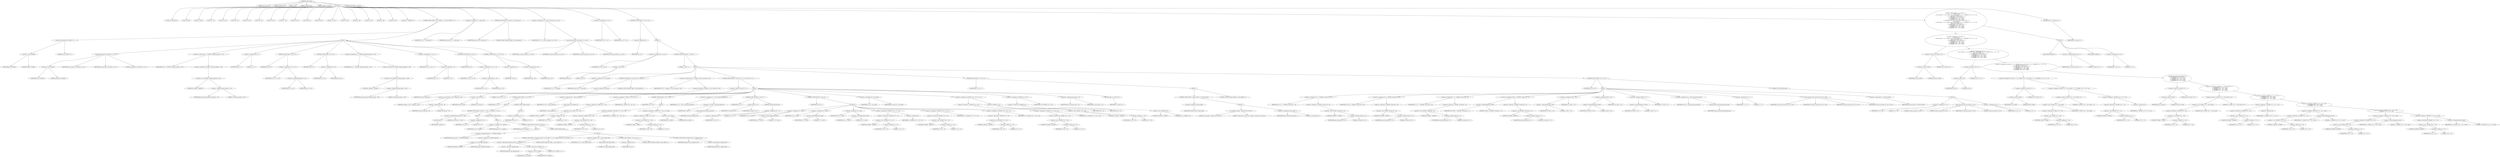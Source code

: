 digraph cache_insert {  
"1000121" [label = "(METHOD,cache_insert)" ]
"1000122" [label = "(PARAM,const char *a1)" ]
"1000123" [label = "(PARAM,_DWORD *a2)" ]
"1000124" [label = "(PARAM,int a3)" ]
"1000125" [label = "(PARAM,unsigned int a4)" ]
"1000126" [label = "(PARAM,unsigned __int16 a5)" ]
"1000127" [label = "(BLOCK,,)" ]
"1000128" [label = "(LOCAL,v8: unsigned int)" ]
"1000129" [label = "(LOCAL,v9: bool)" ]
"1000130" [label = "(LOCAL,v10: bool)" ]
"1000131" [label = "(LOCAL,v11: int)" ]
"1000132" [label = "(LOCAL,v12: int)" ]
"1000133" [label = "(LOCAL,v13: int)" ]
"1000134" [label = "(LOCAL,v14: int)" ]
"1000135" [label = "(LOCAL,v15: int)" ]
"1000136" [label = "(LOCAL,v16: int)" ]
"1000137" [label = "(LOCAL,v17: int)" ]
"1000138" [label = "(LOCAL,v18: int)" ]
"1000139" [label = "(LOCAL,v19: int)" ]
"1000140" [label = "(LOCAL,v20: int)" ]
"1000141" [label = "(LOCAL,v21: char *)" ]
"1000142" [label = "(LOCAL,v22: int)" ]
"1000143" [label = "(LOCAL,v23: int)" ]
"1000144" [label = "(LOCAL,v24: int)" ]
"1000145" [label = "(LOCAL,v25: int)" ]
"1000146" [label = "(LOCAL,v28: int)" ]
"1000147" [label = "(LOCAL,v29: _DWORD [ 4 ])" ]
"1000148" [label = "(CONTROL_STRUCTURE,if ( (a5 & 0x980) != 0 ),if ( (a5 & 0x980) != 0 ))" ]
"1000149" [label = "(<operator>.notEquals,(a5 & 0x980) != 0)" ]
"1000150" [label = "(<operator>.and,a5 & 0x980)" ]
"1000151" [label = "(IDENTIFIER,a5,a5 & 0x980)" ]
"1000152" [label = "(LITERAL,0x980,a5 & 0x980)" ]
"1000153" [label = "(LITERAL,0,(a5 & 0x980) != 0)" ]
"1000154" [label = "(BLOCK,,)" ]
"1000155" [label = "(log_query,log_query(a5 | 0x10000, a1, a2, 0))" ]
"1000156" [label = "(<operator>.or,a5 | 0x10000)" ]
"1000157" [label = "(IDENTIFIER,a5,a5 | 0x10000)" ]
"1000158" [label = "(LITERAL,0x10000,a5 | 0x10000)" ]
"1000159" [label = "(IDENTIFIER,a1,log_query(a5 | 0x10000, a1, a2, 0))" ]
"1000160" [label = "(IDENTIFIER,a2,log_query(a5 | 0x10000, a1, a2, 0))" ]
"1000161" [label = "(LITERAL,0,log_query(a5 | 0x10000, a1, a2, 0))" ]
"1000162" [label = "(<operator>.assignment,v8 = *(_DWORD *)(dnsmasq_daemon + 252))" ]
"1000163" [label = "(IDENTIFIER,v8,v8 = *(_DWORD *)(dnsmasq_daemon + 252))" ]
"1000164" [label = "(<operator>.indirection,*(_DWORD *)(dnsmasq_daemon + 252))" ]
"1000165" [label = "(<operator>.cast,(_DWORD *)(dnsmasq_daemon + 252))" ]
"1000166" [label = "(UNKNOWN,_DWORD *,_DWORD *)" ]
"1000167" [label = "(<operator>.addition,dnsmasq_daemon + 252)" ]
"1000168" [label = "(IDENTIFIER,dnsmasq_daemon,dnsmasq_daemon + 252)" ]
"1000169" [label = "(LITERAL,252,dnsmasq_daemon + 252)" ]
"1000170" [label = "(<operator>.assignment,v9 = 1)" ]
"1000171" [label = "(IDENTIFIER,v9,v9 = 1)" ]
"1000172" [label = "(LITERAL,1,v9 = 1)" ]
"1000173" [label = "(CONTROL_STRUCTURE,if ( v8 ),if ( v8 ))" ]
"1000174" [label = "(IDENTIFIER,v8,if ( v8 ))" ]
"1000175" [label = "(<operator>.assignment,v9 = v8 >= a4)" ]
"1000176" [label = "(IDENTIFIER,v9,v9 = v8 >= a4)" ]
"1000177" [label = "(<operator>.greaterEqualsThan,v8 >= a4)" ]
"1000178" [label = "(IDENTIFIER,v8,v8 >= a4)" ]
"1000179" [label = "(IDENTIFIER,a4,v8 >= a4)" ]
"1000180" [label = "(CONTROL_STRUCTURE,if ( v9 ),if ( v9 ))" ]
"1000181" [label = "(IDENTIFIER,v9,if ( v9 ))" ]
"1000182" [label = "(<operator>.assignment,v8 = a4)" ]
"1000183" [label = "(IDENTIFIER,v8,v8 = a4)" ]
"1000184" [label = "(IDENTIFIER,a4,v8 = a4)" ]
"1000185" [label = "(<operator>.assignment,a4 = *(_DWORD *)(dnsmasq_daemon + 248))" ]
"1000186" [label = "(IDENTIFIER,a4,a4 = *(_DWORD *)(dnsmasq_daemon + 248))" ]
"1000187" [label = "(<operator>.indirection,*(_DWORD *)(dnsmasq_daemon + 248))" ]
"1000188" [label = "(<operator>.cast,(_DWORD *)(dnsmasq_daemon + 248))" ]
"1000189" [label = "(UNKNOWN,_DWORD *,_DWORD *)" ]
"1000190" [label = "(<operator>.addition,dnsmasq_daemon + 248)" ]
"1000191" [label = "(IDENTIFIER,dnsmasq_daemon,dnsmasq_daemon + 248)" ]
"1000192" [label = "(LITERAL,248,dnsmasq_daemon + 248)" ]
"1000193" [label = "(<operator>.assignment,v10 = a4 != 0)" ]
"1000194" [label = "(IDENTIFIER,v10,v10 = a4 != 0)" ]
"1000195" [label = "(<operator>.notEquals,a4 != 0)" ]
"1000196" [label = "(IDENTIFIER,a4,a4 != 0)" ]
"1000197" [label = "(LITERAL,0,a4 != 0)" ]
"1000198" [label = "(CONTROL_STRUCTURE,if ( a4 ),if ( a4 ))" ]
"1000199" [label = "(IDENTIFIER,a4,if ( a4 ))" ]
"1000200" [label = "(<operator>.assignment,v10 = a4 > v8)" ]
"1000201" [label = "(IDENTIFIER,v10,v10 = a4 > v8)" ]
"1000202" [label = "(<operator>.greaterThan,a4 > v8)" ]
"1000203" [label = "(IDENTIFIER,a4,a4 > v8)" ]
"1000204" [label = "(IDENTIFIER,v8,a4 > v8)" ]
"1000205" [label = "(CONTROL_STRUCTURE,if ( !v10 ),if ( !v10 ))" ]
"1000206" [label = "(<operator>.logicalNot,!v10)" ]
"1000207" [label = "(IDENTIFIER,v10,!v10)" ]
"1000208" [label = "(<operator>.assignment,a4 = v8)" ]
"1000209" [label = "(IDENTIFIER,a4,a4 = v8)" ]
"1000210" [label = "(IDENTIFIER,v8,a4 = v8)" ]
"1000211" [label = "(<operator>.assignment,v11 = insert_error)" ]
"1000212" [label = "(IDENTIFIER,v11,v11 = insert_error)" ]
"1000213" [label = "(IDENTIFIER,insert_error,v11 = insert_error)" ]
"1000214" [label = "(CONTROL_STRUCTURE,if ( insert_error ),if ( insert_error ))" ]
"1000215" [label = "(IDENTIFIER,insert_error,if ( insert_error ))" ]
"1000216" [label = "(CONTROL_STRUCTURE,goto LABEL_25;,goto LABEL_25;)" ]
"1000217" [label = "(<operator>.assignment,v12 = cache_scan_free(a1, a2, a3, a5))" ]
"1000218" [label = "(IDENTIFIER,v12,v12 = cache_scan_free(a1, a2, a3, a5))" ]
"1000219" [label = "(cache_scan_free,cache_scan_free(a1, a2, a3, a5))" ]
"1000220" [label = "(IDENTIFIER,a1,cache_scan_free(a1, a2, a3, a5))" ]
"1000221" [label = "(IDENTIFIER,a2,cache_scan_free(a1, a2, a3, a5))" ]
"1000222" [label = "(IDENTIFIER,a3,cache_scan_free(a1, a2, a3, a5))" ]
"1000223" [label = "(IDENTIFIER,a5,cache_scan_free(a1, a2, a3, a5))" ]
"1000224" [label = "(<operator>.assignment,v13 = v12)" ]
"1000225" [label = "(IDENTIFIER,v13,v13 = v12)" ]
"1000226" [label = "(IDENTIFIER,v12,v13 = v12)" ]
"1000227" [label = "(CONTROL_STRUCTURE,if ( !v12 ),if ( !v12 ))" ]
"1000228" [label = "(<operator>.logicalNot,!v12)" ]
"1000229" [label = "(IDENTIFIER,v12,!v12)" ]
"1000230" [label = "(BLOCK,,)" ]
"1000231" [label = "(<operator>.assignment,v14 = a5 & 4)" ]
"1000232" [label = "(IDENTIFIER,v14,v14 = a5 & 4)" ]
"1000233" [label = "(<operator>.and,a5 & 4)" ]
"1000234" [label = "(IDENTIFIER,a5,a5 & 4)" ]
"1000235" [label = "(LITERAL,4,a5 & 4)" ]
"1000236" [label = "(CONTROL_STRUCTURE,while ( 1 ),while ( 1 ))" ]
"1000237" [label = "(LITERAL,1,while ( 1 ))" ]
"1000238" [label = "(BLOCK,,)" ]
"1000239" [label = "(<operator>.assignment,v13 = cache_tail)" ]
"1000240" [label = "(IDENTIFIER,v13,v13 = cache_tail)" ]
"1000241" [label = "(IDENTIFIER,cache_tail,v13 = cache_tail)" ]
"1000242" [label = "(CONTROL_STRUCTURE,if ( !cache_tail ),if ( !cache_tail ))" ]
"1000243" [label = "(<operator>.logicalNot,!cache_tail)" ]
"1000244" [label = "(IDENTIFIER,cache_tail,!cache_tail)" ]
"1000245" [label = "(CONTROL_STRUCTURE,goto LABEL_24;,goto LABEL_24;)" ]
"1000246" [label = "(<operator>.assignment,v28 = *(unsigned __int16 *)(cache_tail + 36))" ]
"1000247" [label = "(IDENTIFIER,v28,v28 = *(unsigned __int16 *)(cache_tail + 36))" ]
"1000248" [label = "(<operator>.indirection,*(unsigned __int16 *)(cache_tail + 36))" ]
"1000249" [label = "(<operator>.cast,(unsigned __int16 *)(cache_tail + 36))" ]
"1000250" [label = "(UNKNOWN,unsigned __int16 *,unsigned __int16 *)" ]
"1000251" [label = "(<operator>.addition,cache_tail + 36)" ]
"1000252" [label = "(IDENTIFIER,cache_tail,cache_tail + 36)" ]
"1000253" [label = "(LITERAL,36,cache_tail + 36)" ]
"1000254" [label = "(CONTROL_STRUCTURE,if ( (v28 & 0xC) == 0 ),if ( (v28 & 0xC) == 0 ))" ]
"1000255" [label = "(<operator>.equals,(v28 & 0xC) == 0)" ]
"1000256" [label = "(<operator>.and,v28 & 0xC)" ]
"1000257" [label = "(IDENTIFIER,v28,v28 & 0xC)" ]
"1000258" [label = "(LITERAL,0xC,v28 & 0xC)" ]
"1000259" [label = "(LITERAL,0,(v28 & 0xC) == 0)" ]
"1000260" [label = "(BLOCK,,)" ]
"1000261" [label = "(CONTROL_STRUCTURE,if ( a1 ),if ( a1 ))" ]
"1000262" [label = "(IDENTIFIER,a1,if ( a1 ))" ]
"1000263" [label = "(BLOCK,,)" ]
"1000264" [label = "(CONTROL_STRUCTURE,if ( strlen(a1) <= 0x31 ),if ( strlen(a1) <= 0x31 ))" ]
"1000265" [label = "(<operator>.lessEqualsThan,strlen(a1) <= 0x31)" ]
"1000266" [label = "(strlen,strlen(a1))" ]
"1000267" [label = "(IDENTIFIER,a1,strlen(a1))" ]
"1000268" [label = "(LITERAL,0x31,strlen(a1) <= 0x31)" ]
"1000269" [label = "(BLOCK,,)" ]
"1000270" [label = "(<operator>.assignment,v19 = 0)" ]
"1000271" [label = "(IDENTIFIER,v19,v19 = 0)" ]
"1000272" [label = "(LITERAL,0,v19 = 0)" ]
"1000273" [label = "(CONTROL_STRUCTURE,else,else)" ]
"1000274" [label = "(BLOCK,,)" ]
"1000275" [label = "(<operator>.assignment,v19 = big_free)" ]
"1000276" [label = "(IDENTIFIER,v19,v19 = big_free)" ]
"1000277" [label = "(IDENTIFIER,big_free,v19 = big_free)" ]
"1000278" [label = "(CONTROL_STRUCTURE,if ( big_free ),if ( big_free ))" ]
"1000279" [label = "(IDENTIFIER,big_free,if ( big_free ))" ]
"1000280" [label = "(BLOCK,,)" ]
"1000281" [label = "(<operator>.assignment,big_free = *(_DWORD *)big_free)" ]
"1000282" [label = "(IDENTIFIER,big_free,big_free = *(_DWORD *)big_free)" ]
"1000283" [label = "(<operator>.indirection,*(_DWORD *)big_free)" ]
"1000284" [label = "(<operator>.cast,(_DWORD *)big_free)" ]
"1000285" [label = "(UNKNOWN,_DWORD *,_DWORD *)" ]
"1000286" [label = "(IDENTIFIER,big_free,(_DWORD *)big_free)" ]
"1000287" [label = "(CONTROL_STRUCTURE,else,else)" ]
"1000288" [label = "(BLOCK,,)" ]
"1000289" [label = "(CONTROL_STRUCTURE,if ( !bignames_left && (a5 & 0x5000) == 0 ),if ( !bignames_left && (a5 & 0x5000) == 0 ))" ]
"1000290" [label = "(<operator>.logicalAnd,!bignames_left && (a5 & 0x5000) == 0)" ]
"1000291" [label = "(<operator>.logicalNot,!bignames_left)" ]
"1000292" [label = "(IDENTIFIER,bignames_left,!bignames_left)" ]
"1000293" [label = "(<operator>.equals,(a5 & 0x5000) == 0)" ]
"1000294" [label = "(<operator>.and,a5 & 0x5000)" ]
"1000295" [label = "(IDENTIFIER,a5,a5 & 0x5000)" ]
"1000296" [label = "(LITERAL,0x5000,a5 & 0x5000)" ]
"1000297" [label = "(LITERAL,0,(a5 & 0x5000) == 0)" ]
"1000298" [label = "(CONTROL_STRUCTURE,goto LABEL_24;,goto LABEL_24;)" ]
"1000299" [label = "(<operator>.assignment,v19 = whine_malloc(1028))" ]
"1000300" [label = "(IDENTIFIER,v19,v19 = whine_malloc(1028))" ]
"1000301" [label = "(whine_malloc,whine_malloc(1028))" ]
"1000302" [label = "(LITERAL,1028,whine_malloc(1028))" ]
"1000303" [label = "(CONTROL_STRUCTURE,if ( !v19 ),if ( !v19 ))" ]
"1000304" [label = "(<operator>.logicalNot,!v19)" ]
"1000305" [label = "(IDENTIFIER,v19,!v19)" ]
"1000306" [label = "(CONTROL_STRUCTURE,goto LABEL_24;,goto LABEL_24;)" ]
"1000307" [label = "(CONTROL_STRUCTURE,if ( bignames_left ),if ( bignames_left ))" ]
"1000308" [label = "(IDENTIFIER,bignames_left,if ( bignames_left ))" ]
"1000309" [label = "(<operator>.preDecrement,--bignames_left)" ]
"1000310" [label = "(IDENTIFIER,bignames_left,--bignames_left)" ]
"1000311" [label = "(CONTROL_STRUCTURE,else,else)" ]
"1000312" [label = "(BLOCK,,)" ]
"1000313" [label = "(<operator>.assignment,v19 = 0)" ]
"1000314" [label = "(IDENTIFIER,v19,v19 = 0)" ]
"1000315" [label = "(LITERAL,0,v19 = 0)" ]
"1000316" [label = "(<operator>.assignment,v20 = cache_unlink(v13))" ]
"1000317" [label = "(IDENTIFIER,v20,v20 = cache_unlink(v13))" ]
"1000318" [label = "(cache_unlink,cache_unlink(v13))" ]
"1000319" [label = "(IDENTIFIER,v13,cache_unlink(v13))" ]
"1000320" [label = "(<operator>.assignment,*(_WORD *)(v13 + 36) = a5)" ]
"1000321" [label = "(<operator>.indirection,*(_WORD *)(v13 + 36))" ]
"1000322" [label = "(<operator>.cast,(_WORD *)(v13 + 36))" ]
"1000323" [label = "(UNKNOWN,_WORD *,_WORD *)" ]
"1000324" [label = "(<operator>.addition,v13 + 36)" ]
"1000325" [label = "(IDENTIFIER,v13,v13 + 36)" ]
"1000326" [label = "(LITERAL,36,v13 + 36)" ]
"1000327" [label = "(IDENTIFIER,a5,*(_WORD *)(v13 + 36) = a5)" ]
"1000328" [label = "(CONTROL_STRUCTURE,if ( v19 ),if ( v19 ))" ]
"1000329" [label = "(IDENTIFIER,v19,if ( v19 ))" ]
"1000330" [label = "(BLOCK,,)" ]
"1000331" [label = "(<operator>.assignment,*(_DWORD *)(v13 + 40) = v19)" ]
"1000332" [label = "(<operator>.indirection,*(_DWORD *)(v13 + 40))" ]
"1000333" [label = "(<operator>.cast,(_DWORD *)(v13 + 40))" ]
"1000334" [label = "(UNKNOWN,_DWORD *,_DWORD *)" ]
"1000335" [label = "(<operator>.addition,v13 + 40)" ]
"1000336" [label = "(IDENTIFIER,v13,v13 + 40)" ]
"1000337" [label = "(LITERAL,40,v13 + 40)" ]
"1000338" [label = "(IDENTIFIER,v19,*(_DWORD *)(v13 + 40) = v19)" ]
"1000339" [label = "(<operator>.assignment,*(_WORD *)(v13 + 36) = a5 | 0x200)" ]
"1000340" [label = "(<operator>.indirection,*(_WORD *)(v13 + 36))" ]
"1000341" [label = "(<operator>.cast,(_WORD *)(v13 + 36))" ]
"1000342" [label = "(UNKNOWN,_WORD *,_WORD *)" ]
"1000343" [label = "(<operator>.addition,v13 + 36)" ]
"1000344" [label = "(IDENTIFIER,v13,v13 + 36)" ]
"1000345" [label = "(LITERAL,36,v13 + 36)" ]
"1000346" [label = "(<operator>.or,a5 | 0x200)" ]
"1000347" [label = "(IDENTIFIER,a5,a5 | 0x200)" ]
"1000348" [label = "(LITERAL,0x200,a5 | 0x200)" ]
"1000349" [label = "(<operator>.assignment,v21 = (char *)cache_get_name(v20))" ]
"1000350" [label = "(IDENTIFIER,v21,v21 = (char *)cache_get_name(v20))" ]
"1000351" [label = "(<operator>.cast,(char *)cache_get_name(v20))" ]
"1000352" [label = "(UNKNOWN,char *,char *)" ]
"1000353" [label = "(cache_get_name,cache_get_name(v20))" ]
"1000354" [label = "(IDENTIFIER,v20,cache_get_name(v20))" ]
"1000355" [label = "(CONTROL_STRUCTURE,if ( a1 ),if ( a1 ))" ]
"1000356" [label = "(IDENTIFIER,a1,if ( a1 ))" ]
"1000357" [label = "(strcpy,strcpy(v21, a1))" ]
"1000358" [label = "(IDENTIFIER,v21,strcpy(v21, a1))" ]
"1000359" [label = "(IDENTIFIER,a1,strcpy(v21, a1))" ]
"1000360" [label = "(CONTROL_STRUCTURE,else,else)" ]
"1000361" [label = "(<operator>.assignment,*v21 = 0)" ]
"1000362" [label = "(<operator>.indirection,*v21)" ]
"1000363" [label = "(IDENTIFIER,v21,*v21 = 0)" ]
"1000364" [label = "(LITERAL,0,*v21 = 0)" ]
"1000365" [label = "(CONTROL_STRUCTURE,if ( a2 ),if ( a2 ))" ]
"1000366" [label = "(IDENTIFIER,a2,if ( a2 ))" ]
"1000367" [label = "(BLOCK,,)" ]
"1000368" [label = "(<operator>.assignment,v22 = a2[1])" ]
"1000369" [label = "(IDENTIFIER,v22,v22 = a2[1])" ]
"1000370" [label = "(<operator>.indirectIndexAccess,a2[1])" ]
"1000371" [label = "(IDENTIFIER,a2,v22 = a2[1])" ]
"1000372" [label = "(LITERAL,1,v22 = a2[1])" ]
"1000373" [label = "(<operator>.assignment,v23 = a2[2])" ]
"1000374" [label = "(IDENTIFIER,v23,v23 = a2[2])" ]
"1000375" [label = "(<operator>.indirectIndexAccess,a2[2])" ]
"1000376" [label = "(IDENTIFIER,a2,v23 = a2[2])" ]
"1000377" [label = "(LITERAL,2,v23 = a2[2])" ]
"1000378" [label = "(<operator>.assignment,v24 = a2[3])" ]
"1000379" [label = "(IDENTIFIER,v24,v24 = a2[3])" ]
"1000380" [label = "(<operator>.indirectIndexAccess,a2[3])" ]
"1000381" [label = "(IDENTIFIER,a2,v24 = a2[3])" ]
"1000382" [label = "(LITERAL,3,v24 = a2[3])" ]
"1000383" [label = "(<operator>.assignment,*(_DWORD *)(v13 + 12) = *a2)" ]
"1000384" [label = "(<operator>.indirection,*(_DWORD *)(v13 + 12))" ]
"1000385" [label = "(<operator>.cast,(_DWORD *)(v13 + 12))" ]
"1000386" [label = "(UNKNOWN,_DWORD *,_DWORD *)" ]
"1000387" [label = "(<operator>.addition,v13 + 12)" ]
"1000388" [label = "(IDENTIFIER,v13,v13 + 12)" ]
"1000389" [label = "(LITERAL,12,v13 + 12)" ]
"1000390" [label = "(<operator>.indirection,*a2)" ]
"1000391" [label = "(IDENTIFIER,a2,*(_DWORD *)(v13 + 12) = *a2)" ]
"1000392" [label = "(<operator>.assignment,*(_DWORD *)(v13 + 16) = v22)" ]
"1000393" [label = "(<operator>.indirection,*(_DWORD *)(v13 + 16))" ]
"1000394" [label = "(<operator>.cast,(_DWORD *)(v13 + 16))" ]
"1000395" [label = "(UNKNOWN,_DWORD *,_DWORD *)" ]
"1000396" [label = "(<operator>.addition,v13 + 16)" ]
"1000397" [label = "(IDENTIFIER,v13,v13 + 16)" ]
"1000398" [label = "(LITERAL,16,v13 + 16)" ]
"1000399" [label = "(IDENTIFIER,v22,*(_DWORD *)(v13 + 16) = v22)" ]
"1000400" [label = "(<operator>.assignment,*(_DWORD *)(v13 + 20) = v23)" ]
"1000401" [label = "(<operator>.indirection,*(_DWORD *)(v13 + 20))" ]
"1000402" [label = "(<operator>.cast,(_DWORD *)(v13 + 20))" ]
"1000403" [label = "(UNKNOWN,_DWORD *,_DWORD *)" ]
"1000404" [label = "(<operator>.addition,v13 + 20)" ]
"1000405" [label = "(IDENTIFIER,v13,v13 + 20)" ]
"1000406" [label = "(LITERAL,20,v13 + 20)" ]
"1000407" [label = "(IDENTIFIER,v23,*(_DWORD *)(v13 + 20) = v23)" ]
"1000408" [label = "(<operator>.assignment,*(_DWORD *)(v13 + 24) = v24)" ]
"1000409" [label = "(<operator>.indirection,*(_DWORD *)(v13 + 24))" ]
"1000410" [label = "(<operator>.cast,(_DWORD *)(v13 + 24))" ]
"1000411" [label = "(UNKNOWN,_DWORD *,_DWORD *)" ]
"1000412" [label = "(<operator>.addition,v13 + 24)" ]
"1000413" [label = "(IDENTIFIER,v13,v13 + 24)" ]
"1000414" [label = "(LITERAL,24,v13 + 24)" ]
"1000415" [label = "(IDENTIFIER,v24,*(_DWORD *)(v13 + 24) = v24)" ]
"1000416" [label = "(<operator>.assignment,v25 = new_chain)" ]
"1000417" [label = "(IDENTIFIER,v25,v25 = new_chain)" ]
"1000418" [label = "(IDENTIFIER,new_chain,v25 = new_chain)" ]
"1000419" [label = "(<operator>.assignment,*(_DWORD *)(v13 + 28) = a4 + a3)" ]
"1000420" [label = "(<operator>.indirection,*(_DWORD *)(v13 + 28))" ]
"1000421" [label = "(<operator>.cast,(_DWORD *)(v13 + 28))" ]
"1000422" [label = "(UNKNOWN,_DWORD *,_DWORD *)" ]
"1000423" [label = "(<operator>.addition,v13 + 28)" ]
"1000424" [label = "(IDENTIFIER,v13,v13 + 28)" ]
"1000425" [label = "(LITERAL,28,v13 + 28)" ]
"1000426" [label = "(<operator>.addition,a4 + a3)" ]
"1000427" [label = "(IDENTIFIER,a4,a4 + a3)" ]
"1000428" [label = "(IDENTIFIER,a3,a4 + a3)" ]
"1000429" [label = "(<operator>.assignment,*(_DWORD *)v13 = v25)" ]
"1000430" [label = "(<operator>.indirection,*(_DWORD *)v13)" ]
"1000431" [label = "(<operator>.cast,(_DWORD *)v13)" ]
"1000432" [label = "(UNKNOWN,_DWORD *,_DWORD *)" ]
"1000433" [label = "(IDENTIFIER,v13,(_DWORD *)v13)" ]
"1000434" [label = "(IDENTIFIER,v25,*(_DWORD *)v13 = v25)" ]
"1000435" [label = "(<operator>.assignment,new_chain = v13)" ]
"1000436" [label = "(IDENTIFIER,new_chain,new_chain = v13)" ]
"1000437" [label = "(IDENTIFIER,v13,new_chain = v13)" ]
"1000438" [label = "(RETURN,return v13;,return v13;)" ]
"1000439" [label = "(IDENTIFIER,v13,return v13;)" ]
"1000440" [label = "(CONTROL_STRUCTURE,if ( v11 ),if ( v11 ))" ]
"1000441" [label = "(IDENTIFIER,v11,if ( v11 ))" ]
"1000442" [label = "(BLOCK,,)" ]
"1000443" [label = "(CONTROL_STRUCTURE,if ( !warned_10844 ),if ( !warned_10844 ))" ]
"1000444" [label = "(<operator>.logicalNot,!warned_10844)" ]
"1000445" [label = "(IDENTIFIER,warned_10844,!warned_10844)" ]
"1000446" [label = "(BLOCK,,)" ]
"1000447" [label = "(my_syslog,my_syslog(3, \"Internal error in cache.\"))" ]
"1000448" [label = "(LITERAL,3,my_syslog(3, \"Internal error in cache.\"))" ]
"1000449" [label = "(LITERAL,\"Internal error in cache.\",my_syslog(3, \"Internal error in cache.\"))" ]
"1000450" [label = "(<operator>.assignment,warned_10844 = 1)" ]
"1000451" [label = "(IDENTIFIER,warned_10844,warned_10844 = 1)" ]
"1000452" [label = "(LITERAL,1,warned_10844 = 1)" ]
"1000453" [label = "(CONTROL_STRUCTURE,goto LABEL_24;,goto LABEL_24;)" ]
"1000454" [label = "(CONTROL_STRUCTURE,if ( v14 ),if ( v14 ))" ]
"1000455" [label = "(IDENTIFIER,v14,if ( v14 ))" ]
"1000456" [label = "(BLOCK,,)" ]
"1000457" [label = "(<operator>.assignment,v15 = *(_DWORD *)(cache_tail + 16))" ]
"1000458" [label = "(IDENTIFIER,v15,v15 = *(_DWORD *)(cache_tail + 16))" ]
"1000459" [label = "(<operator>.indirection,*(_DWORD *)(cache_tail + 16))" ]
"1000460" [label = "(<operator>.cast,(_DWORD *)(cache_tail + 16))" ]
"1000461" [label = "(UNKNOWN,_DWORD *,_DWORD *)" ]
"1000462" [label = "(<operator>.addition,cache_tail + 16)" ]
"1000463" [label = "(IDENTIFIER,cache_tail,cache_tail + 16)" ]
"1000464" [label = "(LITERAL,16,cache_tail + 16)" ]
"1000465" [label = "(<operator>.assignment,v16 = *(_DWORD *)(cache_tail + 20))" ]
"1000466" [label = "(IDENTIFIER,v16,v16 = *(_DWORD *)(cache_tail + 20))" ]
"1000467" [label = "(<operator>.indirection,*(_DWORD *)(cache_tail + 20))" ]
"1000468" [label = "(<operator>.cast,(_DWORD *)(cache_tail + 20))" ]
"1000469" [label = "(UNKNOWN,_DWORD *,_DWORD *)" ]
"1000470" [label = "(<operator>.addition,cache_tail + 20)" ]
"1000471" [label = "(IDENTIFIER,cache_tail,cache_tail + 20)" ]
"1000472" [label = "(LITERAL,20,cache_tail + 20)" ]
"1000473" [label = "(<operator>.assignment,v17 = *(_DWORD *)(cache_tail + 24))" ]
"1000474" [label = "(IDENTIFIER,v17,v17 = *(_DWORD *)(cache_tail + 24))" ]
"1000475" [label = "(<operator>.indirection,*(_DWORD *)(cache_tail + 24))" ]
"1000476" [label = "(<operator>.cast,(_DWORD *)(cache_tail + 24))" ]
"1000477" [label = "(UNKNOWN,_DWORD *,_DWORD *)" ]
"1000478" [label = "(<operator>.addition,cache_tail + 24)" ]
"1000479" [label = "(IDENTIFIER,cache_tail,cache_tail + 24)" ]
"1000480" [label = "(LITERAL,24,cache_tail + 24)" ]
"1000481" [label = "(<operator>.assignment,v29[0] = *(_DWORD *)(cache_tail + 12))" ]
"1000482" [label = "(<operator>.indirectIndexAccess,v29[0])" ]
"1000483" [label = "(IDENTIFIER,v29,v29[0] = *(_DWORD *)(cache_tail + 12))" ]
"1000484" [label = "(LITERAL,0,v29[0] = *(_DWORD *)(cache_tail + 12))" ]
"1000485" [label = "(<operator>.indirection,*(_DWORD *)(cache_tail + 12))" ]
"1000486" [label = "(<operator>.cast,(_DWORD *)(cache_tail + 12))" ]
"1000487" [label = "(UNKNOWN,_DWORD *,_DWORD *)" ]
"1000488" [label = "(<operator>.addition,cache_tail + 12)" ]
"1000489" [label = "(IDENTIFIER,cache_tail,cache_tail + 12)" ]
"1000490" [label = "(LITERAL,12,cache_tail + 12)" ]
"1000491" [label = "(<operator>.assignment,v29[1] = v15)" ]
"1000492" [label = "(<operator>.indirectIndexAccess,v29[1])" ]
"1000493" [label = "(IDENTIFIER,v29,v29[1] = v15)" ]
"1000494" [label = "(LITERAL,1,v29[1] = v15)" ]
"1000495" [label = "(IDENTIFIER,v15,v29[1] = v15)" ]
"1000496" [label = "(<operator>.assignment,v29[2] = v16)" ]
"1000497" [label = "(<operator>.indirectIndexAccess,v29[2])" ]
"1000498" [label = "(IDENTIFIER,v29,v29[2] = v16)" ]
"1000499" [label = "(LITERAL,2,v29[2] = v16)" ]
"1000500" [label = "(IDENTIFIER,v16,v29[2] = v16)" ]
"1000501" [label = "(<operator>.assignment,v29[3] = v17)" ]
"1000502" [label = "(<operator>.indirectIndexAccess,v29[3])" ]
"1000503" [label = "(IDENTIFIER,v29,v29[3] = v17)" ]
"1000504" [label = "(LITERAL,3,v29[3] = v17)" ]
"1000505" [label = "(IDENTIFIER,v17,v29[3] = v17)" ]
"1000506" [label = "(<operator>.assignment,v18 = cache_get_name(cache_tail))" ]
"1000507" [label = "(IDENTIFIER,v18,v18 = cache_get_name(cache_tail))" ]
"1000508" [label = "(cache_get_name,cache_get_name(cache_tail))" ]
"1000509" [label = "(IDENTIFIER,cache_tail,cache_get_name(cache_tail))" ]
"1000510" [label = "(<operator>.assignment,v11 = 1)" ]
"1000511" [label = "(IDENTIFIER,v11,v11 = 1)" ]
"1000512" [label = "(LITERAL,1,v11 = 1)" ]
"1000513" [label = "(cache_scan_free,cache_scan_free(v18, v29, a3, v28))" ]
"1000514" [label = "(IDENTIFIER,v18,cache_scan_free(v18, v29, a3, v28))" ]
"1000515" [label = "(IDENTIFIER,v29,cache_scan_free(v18, v29, a3, v28))" ]
"1000516" [label = "(IDENTIFIER,a3,cache_scan_free(v18, v29, a3, v28))" ]
"1000517" [label = "(IDENTIFIER,v28,cache_scan_free(v18, v29, a3, v28))" ]
"1000518" [label = "(<operator>.preIncrement,++cache_live_freed)" ]
"1000519" [label = "(IDENTIFIER,cache_live_freed,++cache_live_freed)" ]
"1000520" [label = "(CONTROL_STRUCTURE,else,else)" ]
"1000521" [label = "(BLOCK,,)" ]
"1000522" [label = "(<operator>.assignment,v11 = 0)" ]
"1000523" [label = "(IDENTIFIER,v11,v11 = 0)" ]
"1000524" [label = "(LITERAL,0,v11 = 0)" ]
"1000525" [label = "(cache_scan_free,cache_scan_free(0, 0, a3, 0))" ]
"1000526" [label = "(LITERAL,0,cache_scan_free(0, 0, a3, 0))" ]
"1000527" [label = "(LITERAL,0,cache_scan_free(0, 0, a3, 0))" ]
"1000528" [label = "(IDENTIFIER,a3,cache_scan_free(0, 0, a3, 0))" ]
"1000529" [label = "(LITERAL,0,cache_scan_free(0, 0, a3, 0))" ]
"1000530" [label = "(<operator>.assignment,v14 = 1)" ]
"1000531" [label = "(IDENTIFIER,v14,v14 = 1)" ]
"1000532" [label = "(LITERAL,1,v14 = 1)" ]
"1000533" [label = "(CONTROL_STRUCTURE,if ( (a5 & 0x180) == 0\n    || (a5 & 8) == 0\n    || ((a5 & 0x80) == 0 || (*(_WORD *)(v12 + 36) & 0x80) == 0 || *(_DWORD *)(v12 + 12) != *a2)\n    && ((a5 & 0x100) == 0\n     || (*(_WORD *)(v12 + 36) & 0x100) == 0\n     || *(_DWORD *)(v12 + 12) != *a2\n     || *(_DWORD *)(v12 + 16) != a2[1]\n     || *(_DWORD *)(v12 + 20) != a2[2]\n     || *(_DWORD *)(v12 + 24) != a2[3]) ),if ( (a5 & 0x180) == 0\n    || (a5 & 8) == 0\n    || ((a5 & 0x80) == 0 || (*(_WORD *)(v12 + 36) & 0x80) == 0 || *(_DWORD *)(v12 + 12) != *a2)\n    && ((a5 & 0x100) == 0\n     || (*(_WORD *)(v12 + 36) & 0x100) == 0\n     || *(_DWORD *)(v12 + 12) != *a2\n     || *(_DWORD *)(v12 + 16) != a2[1]\n     || *(_DWORD *)(v12 + 20) != a2[2]\n     || *(_DWORD *)(v12 + 24) != a2[3]) ))" ]
"1000534" [label = "(<operator>.logicalOr,(a5 & 0x180) == 0\n    || (a5 & 8) == 0\n    || ((a5 & 0x80) == 0 || (*(_WORD *)(v12 + 36) & 0x80) == 0 || *(_DWORD *)(v12 + 12) != *a2)\n    && ((a5 & 0x100) == 0\n     || (*(_WORD *)(v12 + 36) & 0x100) == 0\n     || *(_DWORD *)(v12 + 12) != *a2\n     || *(_DWORD *)(v12 + 16) != a2[1]\n     || *(_DWORD *)(v12 + 20) != a2[2]\n     || *(_DWORD *)(v12 + 24) != a2[3]))" ]
"1000535" [label = "(<operator>.equals,(a5 & 0x180) == 0)" ]
"1000536" [label = "(<operator>.and,a5 & 0x180)" ]
"1000537" [label = "(IDENTIFIER,a5,a5 & 0x180)" ]
"1000538" [label = "(LITERAL,0x180,a5 & 0x180)" ]
"1000539" [label = "(LITERAL,0,(a5 & 0x180) == 0)" ]
"1000540" [label = "(<operator>.logicalOr,(a5 & 8) == 0\n    || ((a5 & 0x80) == 0 || (*(_WORD *)(v12 + 36) & 0x80) == 0 || *(_DWORD *)(v12 + 12) != *a2)\n    && ((a5 & 0x100) == 0\n     || (*(_WORD *)(v12 + 36) & 0x100) == 0\n     || *(_DWORD *)(v12 + 12) != *a2\n     || *(_DWORD *)(v12 + 16) != a2[1]\n     || *(_DWORD *)(v12 + 20) != a2[2]\n     || *(_DWORD *)(v12 + 24) != a2[3]))" ]
"1000541" [label = "(<operator>.equals,(a5 & 8) == 0)" ]
"1000542" [label = "(<operator>.and,a5 & 8)" ]
"1000543" [label = "(IDENTIFIER,a5,a5 & 8)" ]
"1000544" [label = "(LITERAL,8,a5 & 8)" ]
"1000545" [label = "(LITERAL,0,(a5 & 8) == 0)" ]
"1000546" [label = "(<operator>.logicalAnd,((a5 & 0x80) == 0 || (*(_WORD *)(v12 + 36) & 0x80) == 0 || *(_DWORD *)(v12 + 12) != *a2)\n    && ((a5 & 0x100) == 0\n     || (*(_WORD *)(v12 + 36) & 0x100) == 0\n     || *(_DWORD *)(v12 + 12) != *a2\n     || *(_DWORD *)(v12 + 16) != a2[1]\n     || *(_DWORD *)(v12 + 20) != a2[2]\n     || *(_DWORD *)(v12 + 24) != a2[3]))" ]
"1000547" [label = "(<operator>.logicalOr,(a5 & 0x80) == 0 || (*(_WORD *)(v12 + 36) & 0x80) == 0 || *(_DWORD *)(v12 + 12) != *a2)" ]
"1000548" [label = "(<operator>.equals,(a5 & 0x80) == 0)" ]
"1000549" [label = "(<operator>.and,a5 & 0x80)" ]
"1000550" [label = "(IDENTIFIER,a5,a5 & 0x80)" ]
"1000551" [label = "(LITERAL,0x80,a5 & 0x80)" ]
"1000552" [label = "(LITERAL,0,(a5 & 0x80) == 0)" ]
"1000553" [label = "(<operator>.logicalOr,(*(_WORD *)(v12 + 36) & 0x80) == 0 || *(_DWORD *)(v12 + 12) != *a2)" ]
"1000554" [label = "(<operator>.equals,(*(_WORD *)(v12 + 36) & 0x80) == 0)" ]
"1000555" [label = "(<operator>.and,*(_WORD *)(v12 + 36) & 0x80)" ]
"1000556" [label = "(<operator>.indirection,*(_WORD *)(v12 + 36))" ]
"1000557" [label = "(<operator>.cast,(_WORD *)(v12 + 36))" ]
"1000558" [label = "(UNKNOWN,_WORD *,_WORD *)" ]
"1000559" [label = "(<operator>.addition,v12 + 36)" ]
"1000560" [label = "(IDENTIFIER,v12,v12 + 36)" ]
"1000561" [label = "(LITERAL,36,v12 + 36)" ]
"1000562" [label = "(LITERAL,0x80,*(_WORD *)(v12 + 36) & 0x80)" ]
"1000563" [label = "(LITERAL,0,(*(_WORD *)(v12 + 36) & 0x80) == 0)" ]
"1000564" [label = "(<operator>.notEquals,*(_DWORD *)(v12 + 12) != *a2)" ]
"1000565" [label = "(<operator>.indirection,*(_DWORD *)(v12 + 12))" ]
"1000566" [label = "(<operator>.cast,(_DWORD *)(v12 + 12))" ]
"1000567" [label = "(UNKNOWN,_DWORD *,_DWORD *)" ]
"1000568" [label = "(<operator>.addition,v12 + 12)" ]
"1000569" [label = "(IDENTIFIER,v12,v12 + 12)" ]
"1000570" [label = "(LITERAL,12,v12 + 12)" ]
"1000571" [label = "(<operator>.indirection,*a2)" ]
"1000572" [label = "(IDENTIFIER,a2,*(_DWORD *)(v12 + 12) != *a2)" ]
"1000573" [label = "(<operator>.logicalOr,(a5 & 0x100) == 0\n     || (*(_WORD *)(v12 + 36) & 0x100) == 0\n     || *(_DWORD *)(v12 + 12) != *a2\n     || *(_DWORD *)(v12 + 16) != a2[1]\n     || *(_DWORD *)(v12 + 20) != a2[2]\n     || *(_DWORD *)(v12 + 24) != a2[3])" ]
"1000574" [label = "(<operator>.equals,(a5 & 0x100) == 0)" ]
"1000575" [label = "(<operator>.and,a5 & 0x100)" ]
"1000576" [label = "(IDENTIFIER,a5,a5 & 0x100)" ]
"1000577" [label = "(LITERAL,0x100,a5 & 0x100)" ]
"1000578" [label = "(LITERAL,0,(a5 & 0x100) == 0)" ]
"1000579" [label = "(<operator>.logicalOr,(*(_WORD *)(v12 + 36) & 0x100) == 0\n     || *(_DWORD *)(v12 + 12) != *a2\n     || *(_DWORD *)(v12 + 16) != a2[1]\n     || *(_DWORD *)(v12 + 20) != a2[2]\n     || *(_DWORD *)(v12 + 24) != a2[3])" ]
"1000580" [label = "(<operator>.equals,(*(_WORD *)(v12 + 36) & 0x100) == 0)" ]
"1000581" [label = "(<operator>.and,*(_WORD *)(v12 + 36) & 0x100)" ]
"1000582" [label = "(<operator>.indirection,*(_WORD *)(v12 + 36))" ]
"1000583" [label = "(<operator>.cast,(_WORD *)(v12 + 36))" ]
"1000584" [label = "(UNKNOWN,_WORD *,_WORD *)" ]
"1000585" [label = "(<operator>.addition,v12 + 36)" ]
"1000586" [label = "(IDENTIFIER,v12,v12 + 36)" ]
"1000587" [label = "(LITERAL,36,v12 + 36)" ]
"1000588" [label = "(LITERAL,0x100,*(_WORD *)(v12 + 36) & 0x100)" ]
"1000589" [label = "(LITERAL,0,(*(_WORD *)(v12 + 36) & 0x100) == 0)" ]
"1000590" [label = "(<operator>.logicalOr,*(_DWORD *)(v12 + 12) != *a2\n     || *(_DWORD *)(v12 + 16) != a2[1]\n     || *(_DWORD *)(v12 + 20) != a2[2]\n     || *(_DWORD *)(v12 + 24) != a2[3])" ]
"1000591" [label = "(<operator>.notEquals,*(_DWORD *)(v12 + 12) != *a2)" ]
"1000592" [label = "(<operator>.indirection,*(_DWORD *)(v12 + 12))" ]
"1000593" [label = "(<operator>.cast,(_DWORD *)(v12 + 12))" ]
"1000594" [label = "(UNKNOWN,_DWORD *,_DWORD *)" ]
"1000595" [label = "(<operator>.addition,v12 + 12)" ]
"1000596" [label = "(IDENTIFIER,v12,v12 + 12)" ]
"1000597" [label = "(LITERAL,12,v12 + 12)" ]
"1000598" [label = "(<operator>.indirection,*a2)" ]
"1000599" [label = "(IDENTIFIER,a2,*(_DWORD *)(v12 + 12) != *a2)" ]
"1000600" [label = "(<operator>.logicalOr,*(_DWORD *)(v12 + 16) != a2[1]\n     || *(_DWORD *)(v12 + 20) != a2[2]\n     || *(_DWORD *)(v12 + 24) != a2[3])" ]
"1000601" [label = "(<operator>.notEquals,*(_DWORD *)(v12 + 16) != a2[1])" ]
"1000602" [label = "(<operator>.indirection,*(_DWORD *)(v12 + 16))" ]
"1000603" [label = "(<operator>.cast,(_DWORD *)(v12 + 16))" ]
"1000604" [label = "(UNKNOWN,_DWORD *,_DWORD *)" ]
"1000605" [label = "(<operator>.addition,v12 + 16)" ]
"1000606" [label = "(IDENTIFIER,v12,v12 + 16)" ]
"1000607" [label = "(LITERAL,16,v12 + 16)" ]
"1000608" [label = "(<operator>.indirectIndexAccess,a2[1])" ]
"1000609" [label = "(IDENTIFIER,a2,*(_DWORD *)(v12 + 16) != a2[1])" ]
"1000610" [label = "(LITERAL,1,*(_DWORD *)(v12 + 16) != a2[1])" ]
"1000611" [label = "(<operator>.logicalOr,*(_DWORD *)(v12 + 20) != a2[2]\n     || *(_DWORD *)(v12 + 24) != a2[3])" ]
"1000612" [label = "(<operator>.notEquals,*(_DWORD *)(v12 + 20) != a2[2])" ]
"1000613" [label = "(<operator>.indirection,*(_DWORD *)(v12 + 20))" ]
"1000614" [label = "(<operator>.cast,(_DWORD *)(v12 + 20))" ]
"1000615" [label = "(UNKNOWN,_DWORD *,_DWORD *)" ]
"1000616" [label = "(<operator>.addition,v12 + 20)" ]
"1000617" [label = "(IDENTIFIER,v12,v12 + 20)" ]
"1000618" [label = "(LITERAL,20,v12 + 20)" ]
"1000619" [label = "(<operator>.indirectIndexAccess,a2[2])" ]
"1000620" [label = "(IDENTIFIER,a2,*(_DWORD *)(v12 + 20) != a2[2])" ]
"1000621" [label = "(LITERAL,2,*(_DWORD *)(v12 + 20) != a2[2])" ]
"1000622" [label = "(<operator>.notEquals,*(_DWORD *)(v12 + 24) != a2[3])" ]
"1000623" [label = "(<operator>.indirection,*(_DWORD *)(v12 + 24))" ]
"1000624" [label = "(<operator>.cast,(_DWORD *)(v12 + 24))" ]
"1000625" [label = "(UNKNOWN,_DWORD *,_DWORD *)" ]
"1000626" [label = "(<operator>.addition,v12 + 24)" ]
"1000627" [label = "(IDENTIFIER,v12,v12 + 24)" ]
"1000628" [label = "(LITERAL,24,v12 + 24)" ]
"1000629" [label = "(<operator>.indirectIndexAccess,a2[3])" ]
"1000630" [label = "(IDENTIFIER,a2,*(_DWORD *)(v12 + 24) != a2[3])" ]
"1000631" [label = "(LITERAL,3,*(_DWORD *)(v12 + 24) != a2[3])" ]
"1000632" [label = "(BLOCK,,)" ]
"1000633" [label = "(JUMP_TARGET,LABEL_24)" ]
"1000634" [label = "(<operator>.assignment,insert_error = 1)" ]
"1000635" [label = "(IDENTIFIER,insert_error,insert_error = 1)" ]
"1000636" [label = "(LITERAL,1,insert_error = 1)" ]
"1000637" [label = "(JUMP_TARGET,LABEL_25)" ]
"1000638" [label = "(<operator>.assignment,v13 = 0)" ]
"1000639" [label = "(IDENTIFIER,v13,v13 = 0)" ]
"1000640" [label = "(LITERAL,0,v13 = 0)" ]
"1000641" [label = "(RETURN,return v13;,return v13;)" ]
"1000642" [label = "(IDENTIFIER,v13,return v13;)" ]
"1000643" [label = "(METHOD_RETURN,int __fastcall)" ]
  "1000121" -> "1000122" 
  "1000121" -> "1000123" 
  "1000121" -> "1000124" 
  "1000121" -> "1000125" 
  "1000121" -> "1000126" 
  "1000121" -> "1000127" 
  "1000121" -> "1000643" 
  "1000127" -> "1000128" 
  "1000127" -> "1000129" 
  "1000127" -> "1000130" 
  "1000127" -> "1000131" 
  "1000127" -> "1000132" 
  "1000127" -> "1000133" 
  "1000127" -> "1000134" 
  "1000127" -> "1000135" 
  "1000127" -> "1000136" 
  "1000127" -> "1000137" 
  "1000127" -> "1000138" 
  "1000127" -> "1000139" 
  "1000127" -> "1000140" 
  "1000127" -> "1000141" 
  "1000127" -> "1000142" 
  "1000127" -> "1000143" 
  "1000127" -> "1000144" 
  "1000127" -> "1000145" 
  "1000127" -> "1000146" 
  "1000127" -> "1000147" 
  "1000127" -> "1000148" 
  "1000127" -> "1000211" 
  "1000127" -> "1000214" 
  "1000127" -> "1000217" 
  "1000127" -> "1000224" 
  "1000127" -> "1000227" 
  "1000127" -> "1000533" 
  "1000127" -> "1000641" 
  "1000148" -> "1000149" 
  "1000148" -> "1000154" 
  "1000149" -> "1000150" 
  "1000149" -> "1000153" 
  "1000150" -> "1000151" 
  "1000150" -> "1000152" 
  "1000154" -> "1000155" 
  "1000154" -> "1000162" 
  "1000154" -> "1000170" 
  "1000154" -> "1000173" 
  "1000154" -> "1000180" 
  "1000154" -> "1000185" 
  "1000154" -> "1000193" 
  "1000154" -> "1000198" 
  "1000154" -> "1000205" 
  "1000155" -> "1000156" 
  "1000155" -> "1000159" 
  "1000155" -> "1000160" 
  "1000155" -> "1000161" 
  "1000156" -> "1000157" 
  "1000156" -> "1000158" 
  "1000162" -> "1000163" 
  "1000162" -> "1000164" 
  "1000164" -> "1000165" 
  "1000165" -> "1000166" 
  "1000165" -> "1000167" 
  "1000167" -> "1000168" 
  "1000167" -> "1000169" 
  "1000170" -> "1000171" 
  "1000170" -> "1000172" 
  "1000173" -> "1000174" 
  "1000173" -> "1000175" 
  "1000175" -> "1000176" 
  "1000175" -> "1000177" 
  "1000177" -> "1000178" 
  "1000177" -> "1000179" 
  "1000180" -> "1000181" 
  "1000180" -> "1000182" 
  "1000182" -> "1000183" 
  "1000182" -> "1000184" 
  "1000185" -> "1000186" 
  "1000185" -> "1000187" 
  "1000187" -> "1000188" 
  "1000188" -> "1000189" 
  "1000188" -> "1000190" 
  "1000190" -> "1000191" 
  "1000190" -> "1000192" 
  "1000193" -> "1000194" 
  "1000193" -> "1000195" 
  "1000195" -> "1000196" 
  "1000195" -> "1000197" 
  "1000198" -> "1000199" 
  "1000198" -> "1000200" 
  "1000200" -> "1000201" 
  "1000200" -> "1000202" 
  "1000202" -> "1000203" 
  "1000202" -> "1000204" 
  "1000205" -> "1000206" 
  "1000205" -> "1000208" 
  "1000206" -> "1000207" 
  "1000208" -> "1000209" 
  "1000208" -> "1000210" 
  "1000211" -> "1000212" 
  "1000211" -> "1000213" 
  "1000214" -> "1000215" 
  "1000214" -> "1000216" 
  "1000217" -> "1000218" 
  "1000217" -> "1000219" 
  "1000219" -> "1000220" 
  "1000219" -> "1000221" 
  "1000219" -> "1000222" 
  "1000219" -> "1000223" 
  "1000224" -> "1000225" 
  "1000224" -> "1000226" 
  "1000227" -> "1000228" 
  "1000227" -> "1000230" 
  "1000228" -> "1000229" 
  "1000230" -> "1000231" 
  "1000230" -> "1000236" 
  "1000231" -> "1000232" 
  "1000231" -> "1000233" 
  "1000233" -> "1000234" 
  "1000233" -> "1000235" 
  "1000236" -> "1000237" 
  "1000236" -> "1000238" 
  "1000238" -> "1000239" 
  "1000238" -> "1000242" 
  "1000238" -> "1000246" 
  "1000238" -> "1000254" 
  "1000238" -> "1000440" 
  "1000238" -> "1000454" 
  "1000239" -> "1000240" 
  "1000239" -> "1000241" 
  "1000242" -> "1000243" 
  "1000242" -> "1000245" 
  "1000243" -> "1000244" 
  "1000246" -> "1000247" 
  "1000246" -> "1000248" 
  "1000248" -> "1000249" 
  "1000249" -> "1000250" 
  "1000249" -> "1000251" 
  "1000251" -> "1000252" 
  "1000251" -> "1000253" 
  "1000254" -> "1000255" 
  "1000254" -> "1000260" 
  "1000255" -> "1000256" 
  "1000255" -> "1000259" 
  "1000256" -> "1000257" 
  "1000256" -> "1000258" 
  "1000260" -> "1000261" 
  "1000260" -> "1000316" 
  "1000260" -> "1000320" 
  "1000260" -> "1000328" 
  "1000260" -> "1000349" 
  "1000260" -> "1000355" 
  "1000260" -> "1000365" 
  "1000260" -> "1000416" 
  "1000260" -> "1000419" 
  "1000260" -> "1000429" 
  "1000260" -> "1000435" 
  "1000260" -> "1000438" 
  "1000261" -> "1000262" 
  "1000261" -> "1000263" 
  "1000261" -> "1000311" 
  "1000263" -> "1000264" 
  "1000264" -> "1000265" 
  "1000264" -> "1000269" 
  "1000264" -> "1000273" 
  "1000265" -> "1000266" 
  "1000265" -> "1000268" 
  "1000266" -> "1000267" 
  "1000269" -> "1000270" 
  "1000270" -> "1000271" 
  "1000270" -> "1000272" 
  "1000273" -> "1000274" 
  "1000274" -> "1000275" 
  "1000274" -> "1000278" 
  "1000275" -> "1000276" 
  "1000275" -> "1000277" 
  "1000278" -> "1000279" 
  "1000278" -> "1000280" 
  "1000278" -> "1000287" 
  "1000280" -> "1000281" 
  "1000281" -> "1000282" 
  "1000281" -> "1000283" 
  "1000283" -> "1000284" 
  "1000284" -> "1000285" 
  "1000284" -> "1000286" 
  "1000287" -> "1000288" 
  "1000288" -> "1000289" 
  "1000288" -> "1000299" 
  "1000288" -> "1000303" 
  "1000288" -> "1000307" 
  "1000289" -> "1000290" 
  "1000289" -> "1000298" 
  "1000290" -> "1000291" 
  "1000290" -> "1000293" 
  "1000291" -> "1000292" 
  "1000293" -> "1000294" 
  "1000293" -> "1000297" 
  "1000294" -> "1000295" 
  "1000294" -> "1000296" 
  "1000299" -> "1000300" 
  "1000299" -> "1000301" 
  "1000301" -> "1000302" 
  "1000303" -> "1000304" 
  "1000303" -> "1000306" 
  "1000304" -> "1000305" 
  "1000307" -> "1000308" 
  "1000307" -> "1000309" 
  "1000309" -> "1000310" 
  "1000311" -> "1000312" 
  "1000312" -> "1000313" 
  "1000313" -> "1000314" 
  "1000313" -> "1000315" 
  "1000316" -> "1000317" 
  "1000316" -> "1000318" 
  "1000318" -> "1000319" 
  "1000320" -> "1000321" 
  "1000320" -> "1000327" 
  "1000321" -> "1000322" 
  "1000322" -> "1000323" 
  "1000322" -> "1000324" 
  "1000324" -> "1000325" 
  "1000324" -> "1000326" 
  "1000328" -> "1000329" 
  "1000328" -> "1000330" 
  "1000330" -> "1000331" 
  "1000330" -> "1000339" 
  "1000331" -> "1000332" 
  "1000331" -> "1000338" 
  "1000332" -> "1000333" 
  "1000333" -> "1000334" 
  "1000333" -> "1000335" 
  "1000335" -> "1000336" 
  "1000335" -> "1000337" 
  "1000339" -> "1000340" 
  "1000339" -> "1000346" 
  "1000340" -> "1000341" 
  "1000341" -> "1000342" 
  "1000341" -> "1000343" 
  "1000343" -> "1000344" 
  "1000343" -> "1000345" 
  "1000346" -> "1000347" 
  "1000346" -> "1000348" 
  "1000349" -> "1000350" 
  "1000349" -> "1000351" 
  "1000351" -> "1000352" 
  "1000351" -> "1000353" 
  "1000353" -> "1000354" 
  "1000355" -> "1000356" 
  "1000355" -> "1000357" 
  "1000355" -> "1000360" 
  "1000357" -> "1000358" 
  "1000357" -> "1000359" 
  "1000360" -> "1000361" 
  "1000361" -> "1000362" 
  "1000361" -> "1000364" 
  "1000362" -> "1000363" 
  "1000365" -> "1000366" 
  "1000365" -> "1000367" 
  "1000367" -> "1000368" 
  "1000367" -> "1000373" 
  "1000367" -> "1000378" 
  "1000367" -> "1000383" 
  "1000367" -> "1000392" 
  "1000367" -> "1000400" 
  "1000367" -> "1000408" 
  "1000368" -> "1000369" 
  "1000368" -> "1000370" 
  "1000370" -> "1000371" 
  "1000370" -> "1000372" 
  "1000373" -> "1000374" 
  "1000373" -> "1000375" 
  "1000375" -> "1000376" 
  "1000375" -> "1000377" 
  "1000378" -> "1000379" 
  "1000378" -> "1000380" 
  "1000380" -> "1000381" 
  "1000380" -> "1000382" 
  "1000383" -> "1000384" 
  "1000383" -> "1000390" 
  "1000384" -> "1000385" 
  "1000385" -> "1000386" 
  "1000385" -> "1000387" 
  "1000387" -> "1000388" 
  "1000387" -> "1000389" 
  "1000390" -> "1000391" 
  "1000392" -> "1000393" 
  "1000392" -> "1000399" 
  "1000393" -> "1000394" 
  "1000394" -> "1000395" 
  "1000394" -> "1000396" 
  "1000396" -> "1000397" 
  "1000396" -> "1000398" 
  "1000400" -> "1000401" 
  "1000400" -> "1000407" 
  "1000401" -> "1000402" 
  "1000402" -> "1000403" 
  "1000402" -> "1000404" 
  "1000404" -> "1000405" 
  "1000404" -> "1000406" 
  "1000408" -> "1000409" 
  "1000408" -> "1000415" 
  "1000409" -> "1000410" 
  "1000410" -> "1000411" 
  "1000410" -> "1000412" 
  "1000412" -> "1000413" 
  "1000412" -> "1000414" 
  "1000416" -> "1000417" 
  "1000416" -> "1000418" 
  "1000419" -> "1000420" 
  "1000419" -> "1000426" 
  "1000420" -> "1000421" 
  "1000421" -> "1000422" 
  "1000421" -> "1000423" 
  "1000423" -> "1000424" 
  "1000423" -> "1000425" 
  "1000426" -> "1000427" 
  "1000426" -> "1000428" 
  "1000429" -> "1000430" 
  "1000429" -> "1000434" 
  "1000430" -> "1000431" 
  "1000431" -> "1000432" 
  "1000431" -> "1000433" 
  "1000435" -> "1000436" 
  "1000435" -> "1000437" 
  "1000438" -> "1000439" 
  "1000440" -> "1000441" 
  "1000440" -> "1000442" 
  "1000442" -> "1000443" 
  "1000442" -> "1000453" 
  "1000443" -> "1000444" 
  "1000443" -> "1000446" 
  "1000444" -> "1000445" 
  "1000446" -> "1000447" 
  "1000446" -> "1000450" 
  "1000447" -> "1000448" 
  "1000447" -> "1000449" 
  "1000450" -> "1000451" 
  "1000450" -> "1000452" 
  "1000454" -> "1000455" 
  "1000454" -> "1000456" 
  "1000454" -> "1000520" 
  "1000456" -> "1000457" 
  "1000456" -> "1000465" 
  "1000456" -> "1000473" 
  "1000456" -> "1000481" 
  "1000456" -> "1000491" 
  "1000456" -> "1000496" 
  "1000456" -> "1000501" 
  "1000456" -> "1000506" 
  "1000456" -> "1000510" 
  "1000456" -> "1000513" 
  "1000456" -> "1000518" 
  "1000457" -> "1000458" 
  "1000457" -> "1000459" 
  "1000459" -> "1000460" 
  "1000460" -> "1000461" 
  "1000460" -> "1000462" 
  "1000462" -> "1000463" 
  "1000462" -> "1000464" 
  "1000465" -> "1000466" 
  "1000465" -> "1000467" 
  "1000467" -> "1000468" 
  "1000468" -> "1000469" 
  "1000468" -> "1000470" 
  "1000470" -> "1000471" 
  "1000470" -> "1000472" 
  "1000473" -> "1000474" 
  "1000473" -> "1000475" 
  "1000475" -> "1000476" 
  "1000476" -> "1000477" 
  "1000476" -> "1000478" 
  "1000478" -> "1000479" 
  "1000478" -> "1000480" 
  "1000481" -> "1000482" 
  "1000481" -> "1000485" 
  "1000482" -> "1000483" 
  "1000482" -> "1000484" 
  "1000485" -> "1000486" 
  "1000486" -> "1000487" 
  "1000486" -> "1000488" 
  "1000488" -> "1000489" 
  "1000488" -> "1000490" 
  "1000491" -> "1000492" 
  "1000491" -> "1000495" 
  "1000492" -> "1000493" 
  "1000492" -> "1000494" 
  "1000496" -> "1000497" 
  "1000496" -> "1000500" 
  "1000497" -> "1000498" 
  "1000497" -> "1000499" 
  "1000501" -> "1000502" 
  "1000501" -> "1000505" 
  "1000502" -> "1000503" 
  "1000502" -> "1000504" 
  "1000506" -> "1000507" 
  "1000506" -> "1000508" 
  "1000508" -> "1000509" 
  "1000510" -> "1000511" 
  "1000510" -> "1000512" 
  "1000513" -> "1000514" 
  "1000513" -> "1000515" 
  "1000513" -> "1000516" 
  "1000513" -> "1000517" 
  "1000518" -> "1000519" 
  "1000520" -> "1000521" 
  "1000521" -> "1000522" 
  "1000521" -> "1000525" 
  "1000521" -> "1000530" 
  "1000522" -> "1000523" 
  "1000522" -> "1000524" 
  "1000525" -> "1000526" 
  "1000525" -> "1000527" 
  "1000525" -> "1000528" 
  "1000525" -> "1000529" 
  "1000530" -> "1000531" 
  "1000530" -> "1000532" 
  "1000533" -> "1000534" 
  "1000533" -> "1000632" 
  "1000534" -> "1000535" 
  "1000534" -> "1000540" 
  "1000535" -> "1000536" 
  "1000535" -> "1000539" 
  "1000536" -> "1000537" 
  "1000536" -> "1000538" 
  "1000540" -> "1000541" 
  "1000540" -> "1000546" 
  "1000541" -> "1000542" 
  "1000541" -> "1000545" 
  "1000542" -> "1000543" 
  "1000542" -> "1000544" 
  "1000546" -> "1000547" 
  "1000546" -> "1000573" 
  "1000547" -> "1000548" 
  "1000547" -> "1000553" 
  "1000548" -> "1000549" 
  "1000548" -> "1000552" 
  "1000549" -> "1000550" 
  "1000549" -> "1000551" 
  "1000553" -> "1000554" 
  "1000553" -> "1000564" 
  "1000554" -> "1000555" 
  "1000554" -> "1000563" 
  "1000555" -> "1000556" 
  "1000555" -> "1000562" 
  "1000556" -> "1000557" 
  "1000557" -> "1000558" 
  "1000557" -> "1000559" 
  "1000559" -> "1000560" 
  "1000559" -> "1000561" 
  "1000564" -> "1000565" 
  "1000564" -> "1000571" 
  "1000565" -> "1000566" 
  "1000566" -> "1000567" 
  "1000566" -> "1000568" 
  "1000568" -> "1000569" 
  "1000568" -> "1000570" 
  "1000571" -> "1000572" 
  "1000573" -> "1000574" 
  "1000573" -> "1000579" 
  "1000574" -> "1000575" 
  "1000574" -> "1000578" 
  "1000575" -> "1000576" 
  "1000575" -> "1000577" 
  "1000579" -> "1000580" 
  "1000579" -> "1000590" 
  "1000580" -> "1000581" 
  "1000580" -> "1000589" 
  "1000581" -> "1000582" 
  "1000581" -> "1000588" 
  "1000582" -> "1000583" 
  "1000583" -> "1000584" 
  "1000583" -> "1000585" 
  "1000585" -> "1000586" 
  "1000585" -> "1000587" 
  "1000590" -> "1000591" 
  "1000590" -> "1000600" 
  "1000591" -> "1000592" 
  "1000591" -> "1000598" 
  "1000592" -> "1000593" 
  "1000593" -> "1000594" 
  "1000593" -> "1000595" 
  "1000595" -> "1000596" 
  "1000595" -> "1000597" 
  "1000598" -> "1000599" 
  "1000600" -> "1000601" 
  "1000600" -> "1000611" 
  "1000601" -> "1000602" 
  "1000601" -> "1000608" 
  "1000602" -> "1000603" 
  "1000603" -> "1000604" 
  "1000603" -> "1000605" 
  "1000605" -> "1000606" 
  "1000605" -> "1000607" 
  "1000608" -> "1000609" 
  "1000608" -> "1000610" 
  "1000611" -> "1000612" 
  "1000611" -> "1000622" 
  "1000612" -> "1000613" 
  "1000612" -> "1000619" 
  "1000613" -> "1000614" 
  "1000614" -> "1000615" 
  "1000614" -> "1000616" 
  "1000616" -> "1000617" 
  "1000616" -> "1000618" 
  "1000619" -> "1000620" 
  "1000619" -> "1000621" 
  "1000622" -> "1000623" 
  "1000622" -> "1000629" 
  "1000623" -> "1000624" 
  "1000624" -> "1000625" 
  "1000624" -> "1000626" 
  "1000626" -> "1000627" 
  "1000626" -> "1000628" 
  "1000629" -> "1000630" 
  "1000629" -> "1000631" 
  "1000632" -> "1000633" 
  "1000632" -> "1000634" 
  "1000632" -> "1000637" 
  "1000632" -> "1000638" 
  "1000634" -> "1000635" 
  "1000634" -> "1000636" 
  "1000638" -> "1000639" 
  "1000638" -> "1000640" 
  "1000641" -> "1000642" 
}
